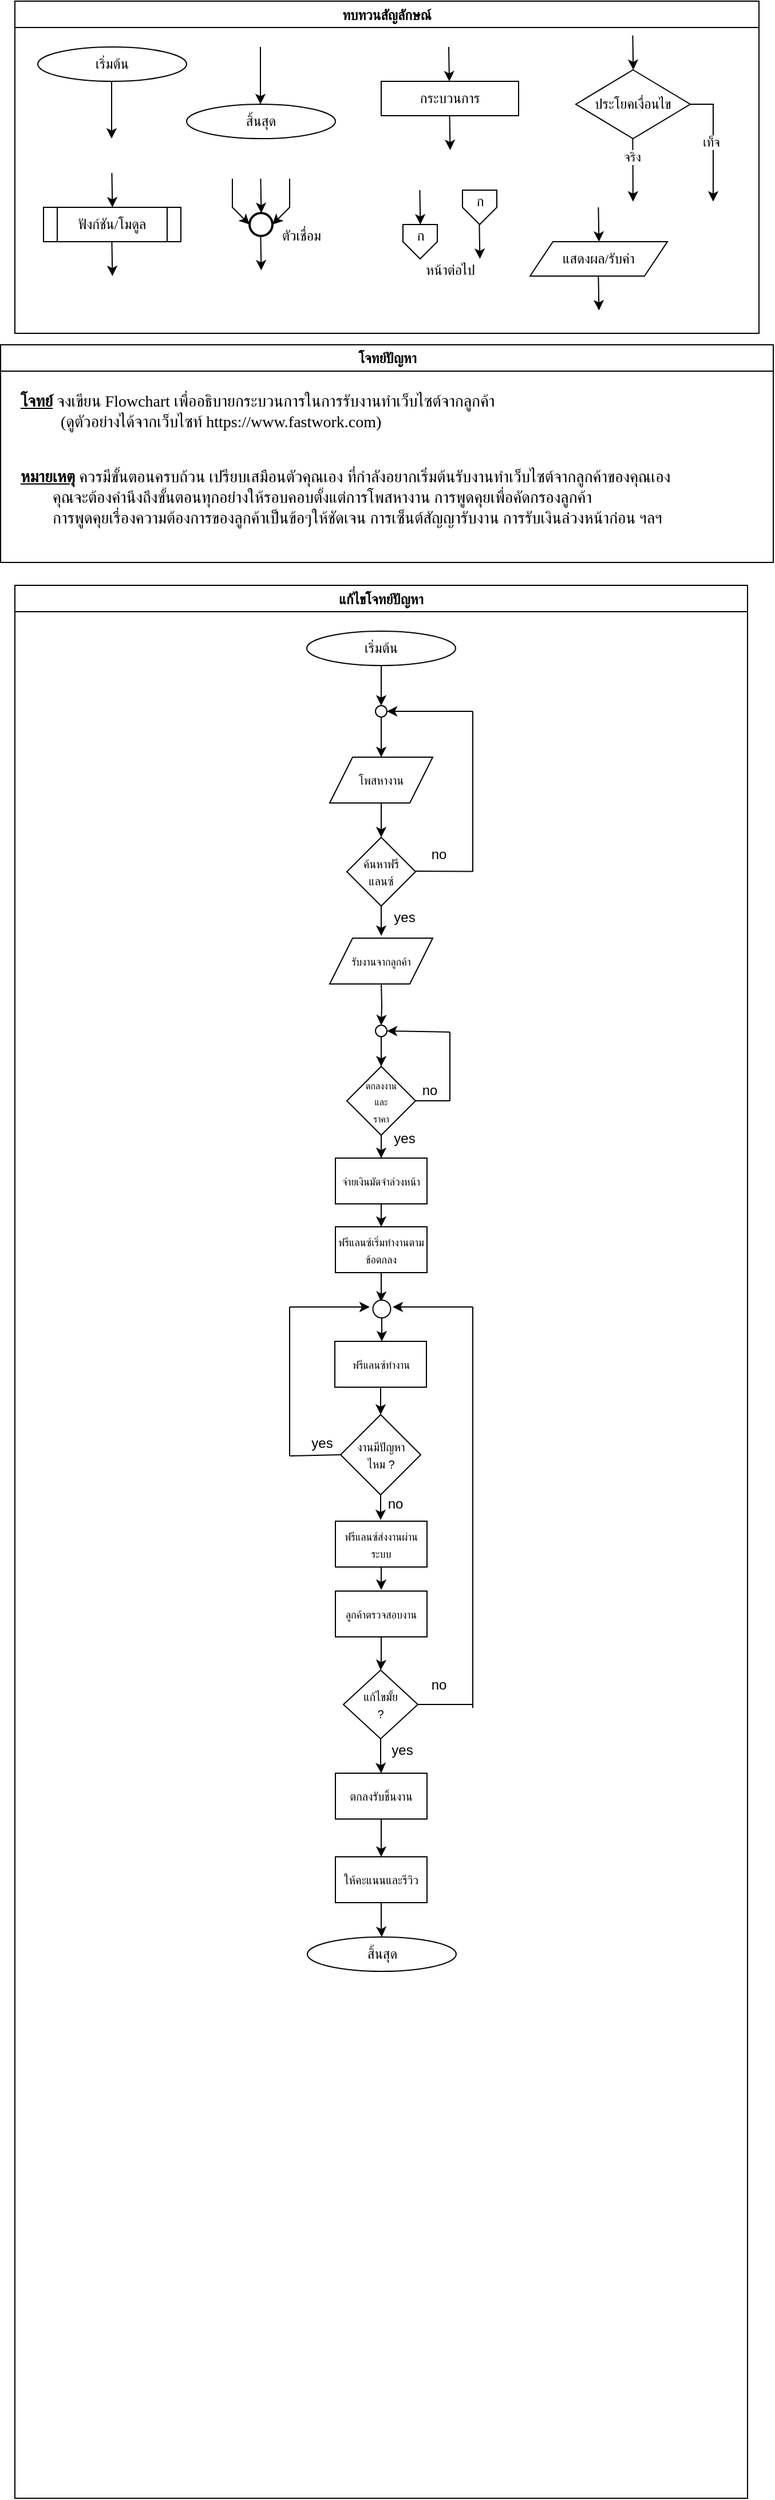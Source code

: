 <mxfile>
    <diagram id="C5RBs43oDa-KdzZeNtuy" name="Page-1">
        <mxGraphModel dx="1344" dy="375" grid="1" gridSize="10" guides="1" tooltips="1" connect="1" arrows="1" fold="1" page="1" pageScale="1" pageWidth="827" pageHeight="1169" math="0" shadow="0">
            <root>
                <mxCell id="WIyWlLk6GJQsqaUBKTNV-0"/>
                <mxCell id="WIyWlLk6GJQsqaUBKTNV-1" parent="WIyWlLk6GJQsqaUBKTNV-0"/>
                <mxCell id="M7CGMbNuYNeq0SnUNNgH-6" value="ทบทวนสัญลักษณ์" style="swimlane;fontFamily=Sarabun;fontSource=https%3A%2F%2Ffonts.googleapis.com%2Fcss%3Ffamily%3DSarabun;" parent="WIyWlLk6GJQsqaUBKTNV-1" vertex="1">
                    <mxGeometry x="-720" y="20" width="650" height="290" as="geometry"/>
                </mxCell>
                <mxCell id="M7CGMbNuYNeq0SnUNNgH-2" value="&lt;font data-font-src=&quot;https://fonts.googleapis.com/css?family=Sarabun&quot; face=&quot;Sarabun&quot;&gt;เริ่มต้น&lt;/font&gt;" style="ellipse;whiteSpace=wrap;html=1;" parent="M7CGMbNuYNeq0SnUNNgH-6" vertex="1">
                    <mxGeometry x="20" y="40" width="130" height="30" as="geometry"/>
                </mxCell>
                <mxCell id="M7CGMbNuYNeq0SnUNNgH-5" value="" style="endArrow=classic;html=1;rounded=0;" parent="M7CGMbNuYNeq0SnUNNgH-6" edge="1">
                    <mxGeometry width="50" height="50" relative="1" as="geometry">
                        <mxPoint x="84.5" y="70" as="sourcePoint"/>
                        <mxPoint x="84.5" y="120" as="targetPoint"/>
                    </mxGeometry>
                </mxCell>
                <mxCell id="M7CGMbNuYNeq0SnUNNgH-3" value="&lt;font face=&quot;Sarabun&quot;&gt;สิ้นสุด&lt;/font&gt;" style="ellipse;whiteSpace=wrap;html=1;" parent="M7CGMbNuYNeq0SnUNNgH-6" vertex="1">
                    <mxGeometry x="150" y="90" width="130" height="30" as="geometry"/>
                </mxCell>
                <mxCell id="M7CGMbNuYNeq0SnUNNgH-4" value="" style="endArrow=classic;html=1;rounded=0;" parent="M7CGMbNuYNeq0SnUNNgH-6" edge="1">
                    <mxGeometry width="50" height="50" relative="1" as="geometry">
                        <mxPoint x="214.5" y="40" as="sourcePoint"/>
                        <mxPoint x="214.5" y="90" as="targetPoint"/>
                    </mxGeometry>
                </mxCell>
                <mxCell id="mvioNwK95yMqdUQ73LqQ-0" value="กระบวนการ" style="rounded=0;whiteSpace=wrap;html=1;fontFamily=Sarabun;fontSource=https%3A%2F%2Ffonts.googleapis.com%2Fcss%3Ffamily%3DSarabun;" parent="M7CGMbNuYNeq0SnUNNgH-6" vertex="1">
                    <mxGeometry x="320" y="70" width="120" height="30" as="geometry"/>
                </mxCell>
                <mxCell id="mvioNwK95yMqdUQ73LqQ-1" value="" style="endArrow=classic;html=1;rounded=0;" parent="M7CGMbNuYNeq0SnUNNgH-6" edge="1">
                    <mxGeometry width="50" height="50" relative="1" as="geometry">
                        <mxPoint x="379" y="40" as="sourcePoint"/>
                        <mxPoint x="379.5" y="70" as="targetPoint"/>
                    </mxGeometry>
                </mxCell>
                <mxCell id="mvioNwK95yMqdUQ73LqQ-2" value="" style="endArrow=classic;html=1;rounded=0;" parent="M7CGMbNuYNeq0SnUNNgH-6" edge="1">
                    <mxGeometry width="50" height="50" relative="1" as="geometry">
                        <mxPoint x="379.75" y="100" as="sourcePoint"/>
                        <mxPoint x="380.25" y="130" as="targetPoint"/>
                    </mxGeometry>
                </mxCell>
                <mxCell id="mvioNwK95yMqdUQ73LqQ-3" value="ประโยคเงื่อนไข" style="rhombus;whiteSpace=wrap;html=1;fontFamily=Sarabun;fontSource=https%3A%2F%2Ffonts.googleapis.com%2Fcss%3Ffamily%3DSarabun;" parent="M7CGMbNuYNeq0SnUNNgH-6" vertex="1">
                    <mxGeometry x="490" y="60" width="100" height="60" as="geometry"/>
                </mxCell>
                <mxCell id="mvioNwK95yMqdUQ73LqQ-4" value="" style="endArrow=classic;html=1;rounded=0;" parent="M7CGMbNuYNeq0SnUNNgH-6" edge="1">
                    <mxGeometry width="50" height="50" relative="1" as="geometry">
                        <mxPoint x="539.71" y="30" as="sourcePoint"/>
                        <mxPoint x="540.21" y="60" as="targetPoint"/>
                    </mxGeometry>
                </mxCell>
                <mxCell id="mvioNwK95yMqdUQ73LqQ-5" value="" style="endArrow=classic;html=1;rounded=0;" parent="M7CGMbNuYNeq0SnUNNgH-6" edge="1">
                    <mxGeometry width="50" height="50" relative="1" as="geometry">
                        <mxPoint x="539.71" y="120" as="sourcePoint"/>
                        <mxPoint x="540" y="175" as="targetPoint"/>
                    </mxGeometry>
                </mxCell>
                <mxCell id="mvioNwK95yMqdUQ73LqQ-7" value="จริง" style="edgeLabel;html=1;align=center;verticalAlign=middle;resizable=0;points=[];fontFamily=Sarabun;fontSource=https%3A%2F%2Ffonts.googleapis.com%2Fcss%3Ffamily%3DSarabun;" parent="mvioNwK95yMqdUQ73LqQ-5" vertex="1" connectable="0">
                    <mxGeometry x="-0.414" y="-1" relative="1" as="geometry">
                        <mxPoint as="offset"/>
                    </mxGeometry>
                </mxCell>
                <mxCell id="mvioNwK95yMqdUQ73LqQ-6" value="" style="endArrow=classic;html=1;rounded=0;exitX=1;exitY=0.5;exitDx=0;exitDy=0;" parent="M7CGMbNuYNeq0SnUNNgH-6" source="mvioNwK95yMqdUQ73LqQ-3" edge="1">
                    <mxGeometry width="50" height="50" relative="1" as="geometry">
                        <mxPoint x="620" y="95" as="sourcePoint"/>
                        <mxPoint x="610" y="175" as="targetPoint"/>
                        <Array as="points">
                            <mxPoint x="610" y="90"/>
                        </Array>
                    </mxGeometry>
                </mxCell>
                <mxCell id="mvioNwK95yMqdUQ73LqQ-8" value="&lt;font data-font-src=&quot;https://fonts.googleapis.com/css?family=Sarabun&quot; face=&quot;Sarabun&quot;&gt;เท็จ&lt;/font&gt;" style="edgeLabel;html=1;align=center;verticalAlign=middle;resizable=0;points=[];" parent="mvioNwK95yMqdUQ73LqQ-6" vertex="1" connectable="0">
                    <mxGeometry x="-0.002" y="-2" relative="1" as="geometry">
                        <mxPoint as="offset"/>
                    </mxGeometry>
                </mxCell>
                <mxCell id="mvioNwK95yMqdUQ73LqQ-9" value="&lt;font data-font-src=&quot;https://fonts.googleapis.com/css?family=Sarabun&quot; face=&quot;Sarabun&quot;&gt;ฟังก์ชัน/โมดูล&lt;/font&gt;" style="shape=process;whiteSpace=wrap;html=1;backgroundOutline=1;" parent="M7CGMbNuYNeq0SnUNNgH-6" vertex="1">
                    <mxGeometry x="25" y="180" width="120" height="30" as="geometry"/>
                </mxCell>
                <mxCell id="mvioNwK95yMqdUQ73LqQ-11" value="" style="endArrow=classic;html=1;rounded=0;" parent="M7CGMbNuYNeq0SnUNNgH-6" edge="1">
                    <mxGeometry width="50" height="50" relative="1" as="geometry">
                        <mxPoint x="84.71" y="150" as="sourcePoint"/>
                        <mxPoint x="85.21" y="180" as="targetPoint"/>
                    </mxGeometry>
                </mxCell>
                <mxCell id="mvioNwK95yMqdUQ73LqQ-12" value="" style="endArrow=classic;html=1;rounded=0;" parent="M7CGMbNuYNeq0SnUNNgH-6" edge="1">
                    <mxGeometry width="50" height="50" relative="1" as="geometry">
                        <mxPoint x="84.71" y="210" as="sourcePoint"/>
                        <mxPoint x="85.21" y="240" as="targetPoint"/>
                    </mxGeometry>
                </mxCell>
                <mxCell id="mvioNwK95yMqdUQ73LqQ-13" value="" style="strokeWidth=2;html=1;shape=mxgraph.flowchart.start_2;whiteSpace=wrap;" parent="M7CGMbNuYNeq0SnUNNgH-6" vertex="1">
                    <mxGeometry x="205" y="185" width="20" height="20" as="geometry"/>
                </mxCell>
                <mxCell id="mvioNwK95yMqdUQ73LqQ-16" value="" style="endArrow=classic;html=1;rounded=0;" parent="M7CGMbNuYNeq0SnUNNgH-6" edge="1">
                    <mxGeometry width="50" height="50" relative="1" as="geometry">
                        <mxPoint x="214.71" y="155" as="sourcePoint"/>
                        <mxPoint x="215.21" y="185" as="targetPoint"/>
                    </mxGeometry>
                </mxCell>
                <mxCell id="mvioNwK95yMqdUQ73LqQ-17" value="" style="endArrow=classic;html=1;rounded=0;entryX=0;entryY=0.5;entryDx=0;entryDy=0;entryPerimeter=0;" parent="M7CGMbNuYNeq0SnUNNgH-6" target="mvioNwK95yMqdUQ73LqQ-13" edge="1">
                    <mxGeometry width="50" height="50" relative="1" as="geometry">
                        <mxPoint x="190.0" y="155" as="sourcePoint"/>
                        <mxPoint x="190.5" y="185" as="targetPoint"/>
                        <Array as="points">
                            <mxPoint x="190" y="180"/>
                        </Array>
                    </mxGeometry>
                </mxCell>
                <mxCell id="mvioNwK95yMqdUQ73LqQ-18" value="" style="endArrow=classic;html=1;rounded=0;entryX=1;entryY=0.5;entryDx=0;entryDy=0;entryPerimeter=0;" parent="M7CGMbNuYNeq0SnUNNgH-6" target="mvioNwK95yMqdUQ73LqQ-13" edge="1">
                    <mxGeometry width="50" height="50" relative="1" as="geometry">
                        <mxPoint x="240.0" y="155" as="sourcePoint"/>
                        <mxPoint x="240.5" y="185" as="targetPoint"/>
                        <Array as="points">
                            <mxPoint x="240" y="180"/>
                        </Array>
                    </mxGeometry>
                </mxCell>
                <mxCell id="mvioNwK95yMqdUQ73LqQ-19" value="" style="endArrow=classic;html=1;rounded=0;" parent="M7CGMbNuYNeq0SnUNNgH-6" edge="1">
                    <mxGeometry width="50" height="50" relative="1" as="geometry">
                        <mxPoint x="214.71" y="205" as="sourcePoint"/>
                        <mxPoint x="215.21" y="235" as="targetPoint"/>
                    </mxGeometry>
                </mxCell>
                <mxCell id="mvioNwK95yMqdUQ73LqQ-20" value="&lt;font data-font-src=&quot;https://fonts.googleapis.com/css?family=Sarabun&quot; face=&quot;Sarabun&quot;&gt;ตัวเชื่อม&lt;/font&gt;" style="text;html=1;align=center;verticalAlign=middle;resizable=0;points=[];autosize=1;strokeColor=none;fillColor=none;" parent="M7CGMbNuYNeq0SnUNNgH-6" vertex="1">
                    <mxGeometry x="220" y="190" width="60" height="30" as="geometry"/>
                </mxCell>
                <mxCell id="mvioNwK95yMqdUQ73LqQ-25" value="" style="endArrow=classic;html=1;rounded=0;" parent="M7CGMbNuYNeq0SnUNNgH-6" edge="1">
                    <mxGeometry width="50" height="50" relative="1" as="geometry">
                        <mxPoint x="353.71" y="165" as="sourcePoint"/>
                        <mxPoint x="354.21" y="195" as="targetPoint"/>
                    </mxGeometry>
                </mxCell>
                <mxCell id="mvioNwK95yMqdUQ73LqQ-21" value="" style="verticalLabelPosition=bottom;verticalAlign=top;html=1;shape=offPageConnector;rounded=0;size=0.5;" parent="M7CGMbNuYNeq0SnUNNgH-6" vertex="1">
                    <mxGeometry x="339" y="195" width="30" height="30" as="geometry"/>
                </mxCell>
                <mxCell id="mvioNwK95yMqdUQ73LqQ-26" value="" style="endArrow=classic;html=1;rounded=0;" parent="M7CGMbNuYNeq0SnUNNgH-6" edge="1">
                    <mxGeometry width="50" height="50" relative="1" as="geometry">
                        <mxPoint x="405.71" y="195" as="sourcePoint"/>
                        <mxPoint x="406.21" y="225" as="targetPoint"/>
                    </mxGeometry>
                </mxCell>
                <mxCell id="mvioNwK95yMqdUQ73LqQ-27" value="" style="verticalLabelPosition=bottom;verticalAlign=top;html=1;shape=offPageConnector;rounded=0;size=0.5;" parent="M7CGMbNuYNeq0SnUNNgH-6" vertex="1">
                    <mxGeometry x="391" y="165" width="30" height="30" as="geometry"/>
                </mxCell>
                <mxCell id="mvioNwK95yMqdUQ73LqQ-28" value="หน้าต่อไป" style="text;html=1;align=center;verticalAlign=middle;resizable=0;points=[];autosize=1;strokeColor=none;fillColor=none;fontFamily=Sarabun;fontSource=https%3A%2F%2Ffonts.googleapis.com%2Fcss%3Ffamily%3DSarabun;" parent="M7CGMbNuYNeq0SnUNNgH-6" vertex="1">
                    <mxGeometry x="345" y="220" width="70" height="30" as="geometry"/>
                </mxCell>
                <mxCell id="mvioNwK95yMqdUQ73LqQ-29" value="ก" style="text;html=1;align=center;verticalAlign=middle;resizable=0;points=[];autosize=1;strokeColor=none;fillColor=none;fontFamily=Sarabun;fontSource=https%3A%2F%2Ffonts.googleapis.com%2Fcss%3Ffamily%3DSarabun;" parent="M7CGMbNuYNeq0SnUNNgH-6" vertex="1">
                    <mxGeometry x="339" y="190" width="30" height="30" as="geometry"/>
                </mxCell>
                <mxCell id="mvioNwK95yMqdUQ73LqQ-30" value="ก" style="text;html=1;align=center;verticalAlign=middle;resizable=0;points=[];autosize=1;strokeColor=none;fillColor=none;fontFamily=Sarabun;fontSource=https%3A%2F%2Ffonts.googleapis.com%2Fcss%3Ffamily%3DSarabun;" parent="M7CGMbNuYNeq0SnUNNgH-6" vertex="1">
                    <mxGeometry x="391" y="160" width="30" height="30" as="geometry"/>
                </mxCell>
                <mxCell id="mvioNwK95yMqdUQ73LqQ-32" value="แสดงผล/รับค่า" style="shape=parallelogram;perimeter=parallelogramPerimeter;whiteSpace=wrap;html=1;fixedSize=1;fontFamily=Sarabun;fontSource=https%3A%2F%2Ffonts.googleapis.com%2Fcss%3Ffamily%3DSarabun;" parent="M7CGMbNuYNeq0SnUNNgH-6" vertex="1">
                    <mxGeometry x="450" y="210" width="120" height="30" as="geometry"/>
                </mxCell>
                <mxCell id="mvioNwK95yMqdUQ73LqQ-33" value="" style="endArrow=classic;html=1;rounded=0;" parent="M7CGMbNuYNeq0SnUNNgH-6" edge="1">
                    <mxGeometry width="50" height="50" relative="1" as="geometry">
                        <mxPoint x="509.71" y="180" as="sourcePoint"/>
                        <mxPoint x="510.21" y="210" as="targetPoint"/>
                    </mxGeometry>
                </mxCell>
                <mxCell id="mvioNwK95yMqdUQ73LqQ-34" value="" style="endArrow=classic;html=1;rounded=0;" parent="M7CGMbNuYNeq0SnUNNgH-6" edge="1">
                    <mxGeometry width="50" height="50" relative="1" as="geometry">
                        <mxPoint x="509.71" y="240" as="sourcePoint"/>
                        <mxPoint x="510.21" y="270" as="targetPoint"/>
                    </mxGeometry>
                </mxCell>
                <mxCell id="mvioNwK95yMqdUQ73LqQ-36" value="แก้ไขโจทย์ปัญหา" style="swimlane;fontFamily=Sarabun;fontSource=https%3A%2F%2Ffonts.googleapis.com%2Fcss%3Ffamily%3DSarabun;" parent="WIyWlLk6GJQsqaUBKTNV-1" vertex="1">
                    <mxGeometry x="-720" y="530" width="640" height="1670" as="geometry"/>
                </mxCell>
                <mxCell id="zGCUjNzbPpqOSsjzX6zw-2" value="" style="edgeStyle=orthogonalEdgeStyle;rounded=0;orthogonalLoop=1;jettySize=auto;html=1;" parent="mvioNwK95yMqdUQ73LqQ-36" source="mvioNwK95yMqdUQ73LqQ-35" target="zGCUjNzbPpqOSsjzX6zw-1" edge="1">
                    <mxGeometry relative="1" as="geometry"/>
                </mxCell>
                <mxCell id="mvioNwK95yMqdUQ73LqQ-35" value="&lt;font data-font-src=&quot;https://fonts.googleapis.com/css?family=Sarabun&quot; face=&quot;Sarabun&quot;&gt;เริ่มต้น&lt;/font&gt;" style="ellipse;whiteSpace=wrap;html=1;" parent="mvioNwK95yMqdUQ73LqQ-36" vertex="1">
                    <mxGeometry x="255" y="40" width="130" height="30" as="geometry"/>
                </mxCell>
                <mxCell id="mvioNwK95yMqdUQ73LqQ-69" value="&lt;font face=&quot;Sarabun&quot;&gt;สิ้นสุด&lt;/font&gt;" style="ellipse;whiteSpace=wrap;html=1;" parent="mvioNwK95yMqdUQ73LqQ-36" vertex="1">
                    <mxGeometry x="255.5" y="1180" width="130" height="30" as="geometry"/>
                </mxCell>
                <mxCell id="zGCUjNzbPpqOSsjzX6zw-4" value="" style="edgeStyle=orthogonalEdgeStyle;rounded=0;orthogonalLoop=1;jettySize=auto;html=1;" parent="mvioNwK95yMqdUQ73LqQ-36" source="zGCUjNzbPpqOSsjzX6zw-1" edge="1">
                    <mxGeometry relative="1" as="geometry">
                        <mxPoint x="320.018" y="150" as="targetPoint"/>
                    </mxGeometry>
                </mxCell>
                <mxCell id="zGCUjNzbPpqOSsjzX6zw-1" value="" style="ellipse;whiteSpace=wrap;html=1;aspect=fixed;" parent="mvioNwK95yMqdUQ73LqQ-36" vertex="1">
                    <mxGeometry x="315" y="105" width="10" height="10" as="geometry"/>
                </mxCell>
                <mxCell id="zGCUjNzbPpqOSsjzX6zw-7" value="" style="edgeStyle=orthogonalEdgeStyle;rounded=0;orthogonalLoop=1;jettySize=auto;html=1;" parent="mvioNwK95yMqdUQ73LqQ-36" edge="1">
                    <mxGeometry relative="1" as="geometry">
                        <mxPoint x="320.018" y="190" as="sourcePoint"/>
                        <mxPoint x="320" y="220" as="targetPoint"/>
                    </mxGeometry>
                </mxCell>
                <mxCell id="zGCUjNzbPpqOSsjzX6zw-16" value="" style="edgeStyle=orthogonalEdgeStyle;rounded=0;orthogonalLoop=1;jettySize=auto;html=1;" parent="mvioNwK95yMqdUQ73LqQ-36" source="zGCUjNzbPpqOSsjzX6zw-12" edge="1">
                    <mxGeometry relative="1" as="geometry">
                        <mxPoint x="320.018" y="306" as="targetPoint"/>
                    </mxGeometry>
                </mxCell>
                <mxCell id="zGCUjNzbPpqOSsjzX6zw-12" value="&lt;font style=&quot;font-size: 10px;&quot;&gt;ค้นหาฟรี&lt;/font&gt;&lt;div&gt;&lt;font style=&quot;font-size: 10px;&quot;&gt;แลนซ์&lt;/font&gt;&lt;/div&gt;" style="rhombus;whiteSpace=wrap;html=1;" parent="mvioNwK95yMqdUQ73LqQ-36" vertex="1">
                    <mxGeometry x="290" y="220" width="60" height="60" as="geometry"/>
                </mxCell>
                <mxCell id="zGCUjNzbPpqOSsjzX6zw-11" value="no" style="text;html=1;align=center;verticalAlign=middle;resizable=0;points=[];autosize=1;strokeColor=none;fillColor=none;" parent="mvioNwK95yMqdUQ73LqQ-36" vertex="1">
                    <mxGeometry x="350" y="220" width="40" height="30" as="geometry"/>
                </mxCell>
                <mxCell id="zGCUjNzbPpqOSsjzX6zw-8" value="" style="endArrow=none;html=1;rounded=0;exitX=-0.024;exitY=0.983;exitDx=0;exitDy=0;exitPerimeter=0;" parent="mvioNwK95yMqdUQ73LqQ-36" source="zGCUjNzbPpqOSsjzX6zw-11" edge="1">
                    <mxGeometry width="50" height="50" relative="1" as="geometry">
                        <mxPoint x="360" y="249.8" as="sourcePoint"/>
                        <mxPoint x="400" y="249.8" as="targetPoint"/>
                    </mxGeometry>
                </mxCell>
                <mxCell id="zGCUjNzbPpqOSsjzX6zw-20" value="" style="edgeStyle=orthogonalEdgeStyle;rounded=0;orthogonalLoop=1;jettySize=auto;html=1;" parent="mvioNwK95yMqdUQ73LqQ-36" target="zGCUjNzbPpqOSsjzX6zw-19" edge="1">
                    <mxGeometry relative="1" as="geometry">
                        <mxPoint x="320.018" y="346" as="sourcePoint"/>
                    </mxGeometry>
                </mxCell>
                <mxCell id="zGCUjNzbPpqOSsjzX6zw-17" value="yes" style="text;html=1;align=center;verticalAlign=middle;resizable=0;points=[];autosize=1;strokeColor=none;fillColor=none;" parent="mvioNwK95yMqdUQ73LqQ-36" vertex="1">
                    <mxGeometry x="320" y="275" width="40" height="30" as="geometry"/>
                </mxCell>
                <mxCell id="zGCUjNzbPpqOSsjzX6zw-24" value="" style="edgeStyle=orthogonalEdgeStyle;rounded=0;orthogonalLoop=1;jettySize=auto;html=1;" parent="mvioNwK95yMqdUQ73LqQ-36" source="zGCUjNzbPpqOSsjzX6zw-19" target="zGCUjNzbPpqOSsjzX6zw-23" edge="1">
                    <mxGeometry relative="1" as="geometry"/>
                </mxCell>
                <mxCell id="zGCUjNzbPpqOSsjzX6zw-19" value="" style="ellipse;whiteSpace=wrap;html=1;aspect=fixed;" parent="mvioNwK95yMqdUQ73LqQ-36" vertex="1">
                    <mxGeometry x="315" y="384" width="10" height="10" as="geometry"/>
                </mxCell>
                <mxCell id="zGCUjNzbPpqOSsjzX6zw-41" value="" style="edgeStyle=orthogonalEdgeStyle;rounded=0;orthogonalLoop=1;jettySize=auto;html=1;" parent="mvioNwK95yMqdUQ73LqQ-36" source="zGCUjNzbPpqOSsjzX6zw-23" target="zGCUjNzbPpqOSsjzX6zw-40" edge="1">
                    <mxGeometry relative="1" as="geometry"/>
                </mxCell>
                <mxCell id="zGCUjNzbPpqOSsjzX6zw-23" value="&lt;font style=&quot;font-size: 8px;&quot;&gt;ตกลง&lt;/font&gt;&lt;span style=&quot;font-size: 8px; background-color: transparent;&quot;&gt;งาน&lt;/span&gt;&lt;div&gt;&lt;span style=&quot;font-size: 8px; background-color: transparent;&quot;&gt;และ&lt;/span&gt;&lt;div&gt;&lt;font style=&quot;font-size: 8px;&quot;&gt;ราคา&lt;/font&gt;&lt;/div&gt;&lt;/div&gt;" style="rhombus;whiteSpace=wrap;html=1;" parent="mvioNwK95yMqdUQ73LqQ-36" vertex="1">
                    <mxGeometry x="290" y="420" width="60" height="60" as="geometry"/>
                </mxCell>
                <mxCell id="zGCUjNzbPpqOSsjzX6zw-27" value="" style="endArrow=none;html=1;rounded=0;" parent="mvioNwK95yMqdUQ73LqQ-36" edge="1">
                    <mxGeometry width="50" height="50" relative="1" as="geometry">
                        <mxPoint x="380" y="450" as="sourcePoint"/>
                        <mxPoint x="380" y="390" as="targetPoint"/>
                    </mxGeometry>
                </mxCell>
                <mxCell id="zGCUjNzbPpqOSsjzX6zw-87" value="" style="edgeStyle=orthogonalEdgeStyle;rounded=0;orthogonalLoop=1;jettySize=auto;html=1;entryX=0.45;entryY=0.088;entryDx=0;entryDy=0;entryPerimeter=0;" parent="mvioNwK95yMqdUQ73LqQ-36" source="zGCUjNzbPpqOSsjzX6zw-38" target="zGCUjNzbPpqOSsjzX6zw-86" edge="1">
                    <mxGeometry relative="1" as="geometry">
                        <mxPoint x="320" y="620" as="targetPoint"/>
                    </mxGeometry>
                </mxCell>
                <mxCell id="zGCUjNzbPpqOSsjzX6zw-38" value="&lt;font style=&quot;font-size: 9px;&quot;&gt;ฟรีแลนซ์เริ่มทำงานตามข้อตกลง&lt;/font&gt;" style="rounded=0;whiteSpace=wrap;html=1;" parent="mvioNwK95yMqdUQ73LqQ-36" vertex="1">
                    <mxGeometry x="280" y="560" width="80" height="40" as="geometry"/>
                </mxCell>
                <mxCell id="zGCUjNzbPpqOSsjzX6zw-71" value="" style="edgeStyle=orthogonalEdgeStyle;rounded=0;orthogonalLoop=1;jettySize=auto;html=1;" parent="mvioNwK95yMqdUQ73LqQ-36" source="zGCUjNzbPpqOSsjzX6zw-39" edge="1">
                    <mxGeometry relative="1" as="geometry">
                        <mxPoint x="320.015" y="877" as="targetPoint"/>
                    </mxGeometry>
                </mxCell>
                <mxCell id="zGCUjNzbPpqOSsjzX6zw-39" value="&lt;font style=&quot;font-size: 9px;&quot;&gt;ฟรีแลนซ์ส่งงานผ่านระบบ&lt;/font&gt;" style="rounded=0;whiteSpace=wrap;html=1;" parent="mvioNwK95yMqdUQ73LqQ-36" vertex="1">
                    <mxGeometry x="280" y="817" width="80" height="40" as="geometry"/>
                </mxCell>
                <mxCell id="zGCUjNzbPpqOSsjzX6zw-43" value="" style="edgeStyle=orthogonalEdgeStyle;rounded=0;orthogonalLoop=1;jettySize=auto;html=1;" parent="mvioNwK95yMqdUQ73LqQ-36" source="zGCUjNzbPpqOSsjzX6zw-40" edge="1">
                    <mxGeometry relative="1" as="geometry">
                        <mxPoint x="320" y="560" as="targetPoint"/>
                    </mxGeometry>
                </mxCell>
                <mxCell id="zGCUjNzbPpqOSsjzX6zw-40" value="&lt;font style=&quot;font-size: 9px;&quot;&gt;จ่ายเงินมัดจำล่วงหน้า&lt;/font&gt;" style="rounded=0;whiteSpace=wrap;html=1;" parent="mvioNwK95yMqdUQ73LqQ-36" vertex="1">
                    <mxGeometry x="280" y="500" width="80" height="40" as="geometry"/>
                </mxCell>
                <mxCell id="zGCUjNzbPpqOSsjzX6zw-78" value="&lt;font style=&quot;font-size: 9px;&quot;&gt;รับงานจากลูกค้า&lt;/font&gt;" style="shape=parallelogram;perimeter=parallelogramPerimeter;whiteSpace=wrap;html=1;fixedSize=1;" parent="mvioNwK95yMqdUQ73LqQ-36" vertex="1">
                    <mxGeometry x="275" y="308" width="90" height="40" as="geometry"/>
                </mxCell>
                <mxCell id="zGCUjNzbPpqOSsjzX6zw-80" value="&lt;span style=&quot;font-size: 10px;&quot;&gt;โพสหางาน&lt;/span&gt;" style="shape=parallelogram;perimeter=parallelogramPerimeter;whiteSpace=wrap;html=1;fixedSize=1;" parent="mvioNwK95yMqdUQ73LqQ-36" vertex="1">
                    <mxGeometry x="275" y="150" width="90" height="40" as="geometry"/>
                </mxCell>
                <mxCell id="zGCUjNzbPpqOSsjzX6zw-83" value="" style="edgeStyle=orthogonalEdgeStyle;rounded=0;orthogonalLoop=1;jettySize=auto;html=1;" parent="mvioNwK95yMqdUQ73LqQ-36" source="zGCUjNzbPpqOSsjzX6zw-81" target="zGCUjNzbPpqOSsjzX6zw-82" edge="1">
                    <mxGeometry relative="1" as="geometry"/>
                </mxCell>
                <mxCell id="zGCUjNzbPpqOSsjzX6zw-81" value="&lt;font style=&quot;font-size: 9px;&quot;&gt;ลูกค้า&lt;/font&gt;&lt;font style=&quot;background-color: transparent; color: light-dark(rgb(0, 0, 0), rgb(255, 255, 255)); font-size: 9px;&quot;&gt;ตรวจสอบ&lt;/font&gt;&lt;span style=&quot;background-color: transparent; color: light-dark(rgb(0, 0, 0), rgb(255, 255, 255)); font-size: 9px;&quot;&gt;งาน&lt;/span&gt;" style="rounded=0;whiteSpace=wrap;html=1;" parent="mvioNwK95yMqdUQ73LqQ-36" vertex="1">
                    <mxGeometry x="280" y="878" width="80" height="40" as="geometry"/>
                </mxCell>
                <mxCell id="zGCUjNzbPpqOSsjzX6zw-96" value="" style="edgeStyle=orthogonalEdgeStyle;rounded=0;orthogonalLoop=1;jettySize=auto;html=1;" parent="mvioNwK95yMqdUQ73LqQ-36" source="zGCUjNzbPpqOSsjzX6zw-82" target="zGCUjNzbPpqOSsjzX6zw-95" edge="1">
                    <mxGeometry relative="1" as="geometry"/>
                </mxCell>
                <mxCell id="zGCUjNzbPpqOSsjzX6zw-82" value="&lt;font style=&quot;font-size: 10px;&quot;&gt;แก้ไขมั้ย&lt;/font&gt;&lt;div&gt;&lt;font style=&quot;font-size: 10px;&quot;&gt;?&lt;/font&gt;&lt;/div&gt;" style="rhombus;whiteSpace=wrap;html=1;" parent="mvioNwK95yMqdUQ73LqQ-36" vertex="1">
                    <mxGeometry x="287" y="947" width="65" height="60" as="geometry"/>
                </mxCell>
                <mxCell id="zGCUjNzbPpqOSsjzX6zw-100" value="" style="edgeStyle=orthogonalEdgeStyle;rounded=0;orthogonalLoop=1;jettySize=auto;html=1;" parent="mvioNwK95yMqdUQ73LqQ-36" source="zGCUjNzbPpqOSsjzX6zw-84" target="zGCUjNzbPpqOSsjzX6zw-99" edge="1">
                    <mxGeometry relative="1" as="geometry"/>
                </mxCell>
                <mxCell id="zGCUjNzbPpqOSsjzX6zw-84" value="&lt;font style=&quot;font-size: 9px;&quot;&gt;ฟรีแลนซ์ทำงาน&lt;/font&gt;" style="rounded=0;whiteSpace=wrap;html=1;" parent="mvioNwK95yMqdUQ73LqQ-36" vertex="1">
                    <mxGeometry x="279.5" y="660" width="80" height="40" as="geometry"/>
                </mxCell>
                <mxCell id="zGCUjNzbPpqOSsjzX6zw-88" value="" style="edgeStyle=orthogonalEdgeStyle;rounded=0;orthogonalLoop=1;jettySize=auto;html=1;" parent="mvioNwK95yMqdUQ73LqQ-36" source="zGCUjNzbPpqOSsjzX6zw-86" target="zGCUjNzbPpqOSsjzX6zw-84" edge="1">
                    <mxGeometry relative="1" as="geometry">
                        <Array as="points">
                            <mxPoint x="320" y="660"/>
                            <mxPoint x="320" y="660"/>
                        </Array>
                    </mxGeometry>
                </mxCell>
                <mxCell id="zGCUjNzbPpqOSsjzX6zw-86" value="" style="ellipse;whiteSpace=wrap;html=1;aspect=fixed;" parent="mvioNwK95yMqdUQ73LqQ-36" vertex="1">
                    <mxGeometry x="312.75" y="624" width="15.5" height="15.5" as="geometry"/>
                </mxCell>
                <mxCell id="zGCUjNzbPpqOSsjzX6zw-111" value="" style="edgeStyle=orthogonalEdgeStyle;rounded=0;orthogonalLoop=1;jettySize=auto;html=1;" parent="mvioNwK95yMqdUQ73LqQ-36" source="zGCUjNzbPpqOSsjzX6zw-95" target="zGCUjNzbPpqOSsjzX6zw-110" edge="1">
                    <mxGeometry relative="1" as="geometry"/>
                </mxCell>
                <mxCell id="zGCUjNzbPpqOSsjzX6zw-95" value="&lt;font size=&quot;1&quot;&gt;ตกลงรับชิ้นงาน&lt;/font&gt;" style="rounded=0;whiteSpace=wrap;html=1;" parent="mvioNwK95yMqdUQ73LqQ-36" vertex="1">
                    <mxGeometry x="280" y="1037" width="80" height="40" as="geometry"/>
                </mxCell>
                <mxCell id="zGCUjNzbPpqOSsjzX6zw-97" value="yes" style="text;html=1;align=center;verticalAlign=middle;resizable=0;points=[];autosize=1;strokeColor=none;fillColor=none;" parent="mvioNwK95yMqdUQ73LqQ-36" vertex="1">
                    <mxGeometry x="317.75" y="1002" width="40" height="30" as="geometry"/>
                </mxCell>
                <mxCell id="zGCUjNzbPpqOSsjzX6zw-99" value="&lt;font style=&quot;font-size: 10px;&quot;&gt;งานมีปัญหา&lt;/font&gt;&lt;div&gt;&lt;font style=&quot;font-size: 10px;&quot;&gt;ไหม ?&lt;/font&gt;&lt;/div&gt;" style="rhombus;whiteSpace=wrap;html=1;" parent="mvioNwK95yMqdUQ73LqQ-36" vertex="1">
                    <mxGeometry x="284.5" y="724" width="70" height="70" as="geometry"/>
                </mxCell>
                <mxCell id="zGCUjNzbPpqOSsjzX6zw-103" value="no" style="text;html=1;align=center;verticalAlign=middle;resizable=0;points=[];autosize=1;strokeColor=none;fillColor=none;" parent="mvioNwK95yMqdUQ73LqQ-36" vertex="1">
                    <mxGeometry x="312" y="787" width="40" height="30" as="geometry"/>
                </mxCell>
                <mxCell id="zGCUjNzbPpqOSsjzX6zw-108" value="" style="endArrow=classic;html=1;rounded=0;exitX=0.5;exitY=1;exitDx=0;exitDy=0;entryX=0.494;entryY=-0.026;entryDx=0;entryDy=0;entryPerimeter=0;" parent="mvioNwK95yMqdUQ73LqQ-36" source="zGCUjNzbPpqOSsjzX6zw-99" target="zGCUjNzbPpqOSsjzX6zw-39" edge="1">
                    <mxGeometry width="50" height="50" relative="1" as="geometry">
                        <mxPoint x="290" y="860" as="sourcePoint"/>
                        <mxPoint x="340" y="810" as="targetPoint"/>
                    </mxGeometry>
                </mxCell>
                <mxCell id="zGCUjNzbPpqOSsjzX6zw-112" value="" style="edgeStyle=orthogonalEdgeStyle;rounded=0;orthogonalLoop=1;jettySize=auto;html=1;" parent="mvioNwK95yMqdUQ73LqQ-36" source="zGCUjNzbPpqOSsjzX6zw-110" target="mvioNwK95yMqdUQ73LqQ-69" edge="1">
                    <mxGeometry relative="1" as="geometry"/>
                </mxCell>
                <mxCell id="zGCUjNzbPpqOSsjzX6zw-110" value="&lt;font size=&quot;1&quot;&gt;ให้คะแนนและรีวิว&lt;/font&gt;" style="rounded=0;whiteSpace=wrap;html=1;" parent="mvioNwK95yMqdUQ73LqQ-36" vertex="1">
                    <mxGeometry x="280" y="1110" width="80" height="40" as="geometry"/>
                </mxCell>
                <mxCell id="mvioNwK95yMqdUQ73LqQ-70" value="&lt;font data-font-src=&quot;https://fonts.googleapis.com/css?family=Sarabun&quot; face=&quot;Sarabun&quot;&gt;โจทย์ปัญหา&lt;/font&gt;" style="swimlane;whiteSpace=wrap;html=1;" parent="WIyWlLk6GJQsqaUBKTNV-1" vertex="1">
                    <mxGeometry x="-732.5" y="320" width="675" height="190" as="geometry"/>
                </mxCell>
                <mxCell id="mvioNwK95yMqdUQ73LqQ-71" value="&lt;p style=&quot;line-height: 120%;&quot;&gt;&lt;font data-font-src=&quot;https://fonts.googleapis.com/css?family=Sarabun&quot; face=&quot;Sarabun&quot; style=&quot;font-size: 14px;&quot;&gt;&lt;b&gt;&lt;u&gt;โจทย์&lt;/u&gt;&lt;/b&gt; จงเขียน Flowchart เพื่ออธิบายกระบวนการในการรับงานทำเว็บไซต์จากลูกค้า&lt;br&gt;&amp;nbsp; &amp;nbsp; &amp;nbsp; &amp;nbsp; &amp;nbsp; (ดูตัวอย่างได้จากเว็บไซท์ https://www.fastwork.com)&lt;br&gt;&lt;/font&gt;&lt;br&gt;&lt;/p&gt;&lt;p style=&quot;line-height: 120%;&quot;&gt;&lt;font face=&quot;Sarabun&quot;&gt;&lt;b&gt;&lt;u&gt;หมายเหตุ&lt;/u&gt;&lt;/b&gt;&amp;nbsp;ควรมีขั้นตอนครบถ้วน เปรียบเสมือนตัวคุณเอง ที่กำลังอยากเริ่มต้นรับงานทำเว็บไซต์จากลูกค้าของคุณเอง&lt;br&gt;&amp;nbsp; &amp;nbsp; &amp;nbsp; &amp;nbsp; คุณจะต้องคำนึงถึงขั้นตอนทุกอย่างให้รอบคอบตั้งแต่การโพสหางาน การพูดคุยเพื่อคัดกรองลูกค้า&lt;br&gt;&amp;nbsp; &amp;nbsp; &amp;nbsp; &amp;nbsp; การพูดคุยเรื่องความต้องการของลูกค้าเป็นข้อๆให้ชัดเจน การเซ็นต์สัญญารับงาน การรับเงินล่วงหน้าก่อน ฯลฯ&lt;/font&gt;&lt;/p&gt;&lt;p style=&quot;line-height: 120%;&quot;&gt;&lt;font face=&quot;Sarabun&quot;&gt;&lt;br&gt;&lt;/font&gt;&lt;/p&gt;" style="text;html=1;align=left;verticalAlign=top;resizable=0;points=[];autosize=1;strokeColor=none;fillColor=none;fontSize=14;" parent="mvioNwK95yMqdUQ73LqQ-70" vertex="1">
                    <mxGeometry x="15" y="20" width="660" height="200" as="geometry"/>
                </mxCell>
                <mxCell id="zGCUjNzbPpqOSsjzX6zw-9" value="" style="endArrow=none;html=1;rounded=0;" parent="WIyWlLk6GJQsqaUBKTNV-1" edge="1">
                    <mxGeometry width="50" height="50" relative="1" as="geometry">
                        <mxPoint x="-320" y="780" as="sourcePoint"/>
                        <mxPoint x="-320" y="640" as="targetPoint"/>
                    </mxGeometry>
                </mxCell>
                <mxCell id="zGCUjNzbPpqOSsjzX6zw-10" value="" style="endArrow=classic;html=1;rounded=0;entryX=1;entryY=0.5;entryDx=0;entryDy=0;" parent="WIyWlLk6GJQsqaUBKTNV-1" target="zGCUjNzbPpqOSsjzX6zw-1" edge="1">
                    <mxGeometry width="50" height="50" relative="1" as="geometry">
                        <mxPoint x="-320" y="640" as="sourcePoint"/>
                        <mxPoint x="-350" y="710" as="targetPoint"/>
                    </mxGeometry>
                </mxCell>
                <mxCell id="zGCUjNzbPpqOSsjzX6zw-25" value="" style="endArrow=none;html=1;rounded=0;exitX=1;exitY=0.5;exitDx=0;exitDy=0;" parent="WIyWlLk6GJQsqaUBKTNV-1" source="zGCUjNzbPpqOSsjzX6zw-23" edge="1">
                    <mxGeometry width="50" height="50" relative="1" as="geometry">
                        <mxPoint x="-450" y="960" as="sourcePoint"/>
                        <mxPoint x="-340" y="980" as="targetPoint"/>
                    </mxGeometry>
                </mxCell>
                <mxCell id="zGCUjNzbPpqOSsjzX6zw-26" value="" style="endArrow=classic;html=1;rounded=0;entryX=1;entryY=0.5;entryDx=0;entryDy=0;" parent="WIyWlLk6GJQsqaUBKTNV-1" target="zGCUjNzbPpqOSsjzX6zw-19" edge="1">
                    <mxGeometry width="50" height="50" relative="1" as="geometry">
                        <mxPoint x="-340" y="920" as="sourcePoint"/>
                        <mxPoint x="-400" y="910" as="targetPoint"/>
                    </mxGeometry>
                </mxCell>
                <mxCell id="zGCUjNzbPpqOSsjzX6zw-28" value="no" style="text;html=1;align=center;verticalAlign=middle;resizable=0;points=[];autosize=1;strokeColor=none;fillColor=none;" parent="WIyWlLk6GJQsqaUBKTNV-1" vertex="1">
                    <mxGeometry x="-378" y="956" width="40" height="30" as="geometry"/>
                </mxCell>
                <mxCell id="zGCUjNzbPpqOSsjzX6zw-44" value="yes" style="text;html=1;align=center;verticalAlign=middle;resizable=0;points=[];autosize=1;strokeColor=none;fillColor=none;" parent="WIyWlLk6GJQsqaUBKTNV-1" vertex="1">
                    <mxGeometry x="-400" y="998" width="40" height="30" as="geometry"/>
                </mxCell>
                <mxCell id="zGCUjNzbPpqOSsjzX6zw-90" value="" style="endArrow=none;html=1;rounded=0;exitX=1;exitY=0.5;exitDx=0;exitDy=0;" parent="WIyWlLk6GJQsqaUBKTNV-1" source="zGCUjNzbPpqOSsjzX6zw-82" edge="1">
                    <mxGeometry width="50" height="50" relative="1" as="geometry">
                        <mxPoint x="-520" y="1427" as="sourcePoint"/>
                        <mxPoint x="-320" y="1507" as="targetPoint"/>
                    </mxGeometry>
                </mxCell>
                <mxCell id="zGCUjNzbPpqOSsjzX6zw-91" value="" style="endArrow=none;html=1;rounded=0;" parent="WIyWlLk6GJQsqaUBKTNV-1" edge="1">
                    <mxGeometry width="50" height="50" relative="1" as="geometry">
                        <mxPoint x="-320" y="1510" as="sourcePoint"/>
                        <mxPoint x="-320" y="1160" as="targetPoint"/>
                    </mxGeometry>
                </mxCell>
                <mxCell id="zGCUjNzbPpqOSsjzX6zw-92" value="" style="endArrow=classic;html=1;rounded=0;" parent="WIyWlLk6GJQsqaUBKTNV-1" edge="1">
                    <mxGeometry width="50" height="50" relative="1" as="geometry">
                        <mxPoint x="-320" y="1160" as="sourcePoint"/>
                        <mxPoint x="-390" y="1160" as="targetPoint"/>
                    </mxGeometry>
                </mxCell>
                <mxCell id="zGCUjNzbPpqOSsjzX6zw-93" value="no" style="text;html=1;align=center;verticalAlign=middle;resizable=0;points=[];autosize=1;strokeColor=none;fillColor=none;" parent="WIyWlLk6GJQsqaUBKTNV-1" vertex="1">
                    <mxGeometry x="-370" y="1475" width="40" height="30" as="geometry"/>
                </mxCell>
                <mxCell id="zGCUjNzbPpqOSsjzX6zw-104" value="" style="endArrow=none;html=1;rounded=0;entryX=0;entryY=0.5;entryDx=0;entryDy=0;" parent="WIyWlLk6GJQsqaUBKTNV-1" target="zGCUjNzbPpqOSsjzX6zw-99" edge="1">
                    <mxGeometry width="50" height="50" relative="1" as="geometry">
                        <mxPoint x="-480" y="1290" as="sourcePoint"/>
                        <mxPoint x="-400" y="1250" as="targetPoint"/>
                    </mxGeometry>
                </mxCell>
                <mxCell id="zGCUjNzbPpqOSsjzX6zw-105" value="" style="endArrow=none;html=1;rounded=0;" parent="WIyWlLk6GJQsqaUBKTNV-1" edge="1">
                    <mxGeometry width="50" height="50" relative="1" as="geometry">
                        <mxPoint x="-480" y="1290" as="sourcePoint"/>
                        <mxPoint x="-480" y="1160" as="targetPoint"/>
                    </mxGeometry>
                </mxCell>
                <mxCell id="zGCUjNzbPpqOSsjzX6zw-106" value="" style="endArrow=classic;html=1;rounded=0;" parent="WIyWlLk6GJQsqaUBKTNV-1" edge="1">
                    <mxGeometry width="50" height="50" relative="1" as="geometry">
                        <mxPoint x="-480" y="1160" as="sourcePoint"/>
                        <mxPoint x="-410" y="1160" as="targetPoint"/>
                    </mxGeometry>
                </mxCell>
                <mxCell id="zGCUjNzbPpqOSsjzX6zw-107" value="yes" style="text;html=1;align=center;verticalAlign=middle;resizable=0;points=[];autosize=1;strokeColor=none;fillColor=none;" parent="WIyWlLk6GJQsqaUBKTNV-1" vertex="1">
                    <mxGeometry x="-472" y="1264" width="40" height="30" as="geometry"/>
                </mxCell>
            </root>
        </mxGraphModel>
    </diagram>
</mxfile>